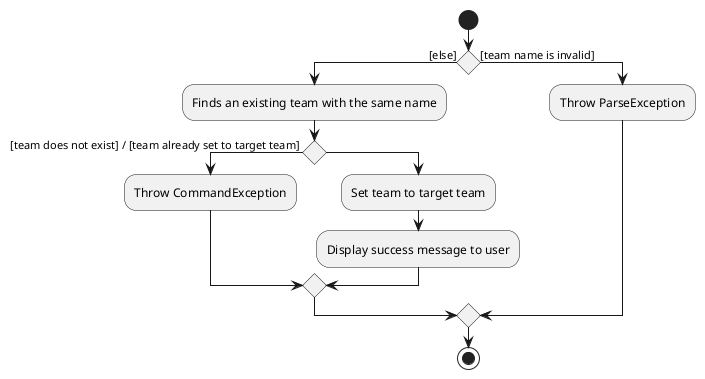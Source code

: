 @startuml
'https://plantuml.com/activity-diagram-beta

start
if () then ([else])
    :Finds an existing team with the same name;
    if () then ([team does not exist] / [team already set to target team] )
        :Throw CommandException;
    else ()
        :Set team to target team;
        :Display success message to user;
    endif
else ([team name is invalid])
    :Throw ParseException;
endif

stop


@enduml
